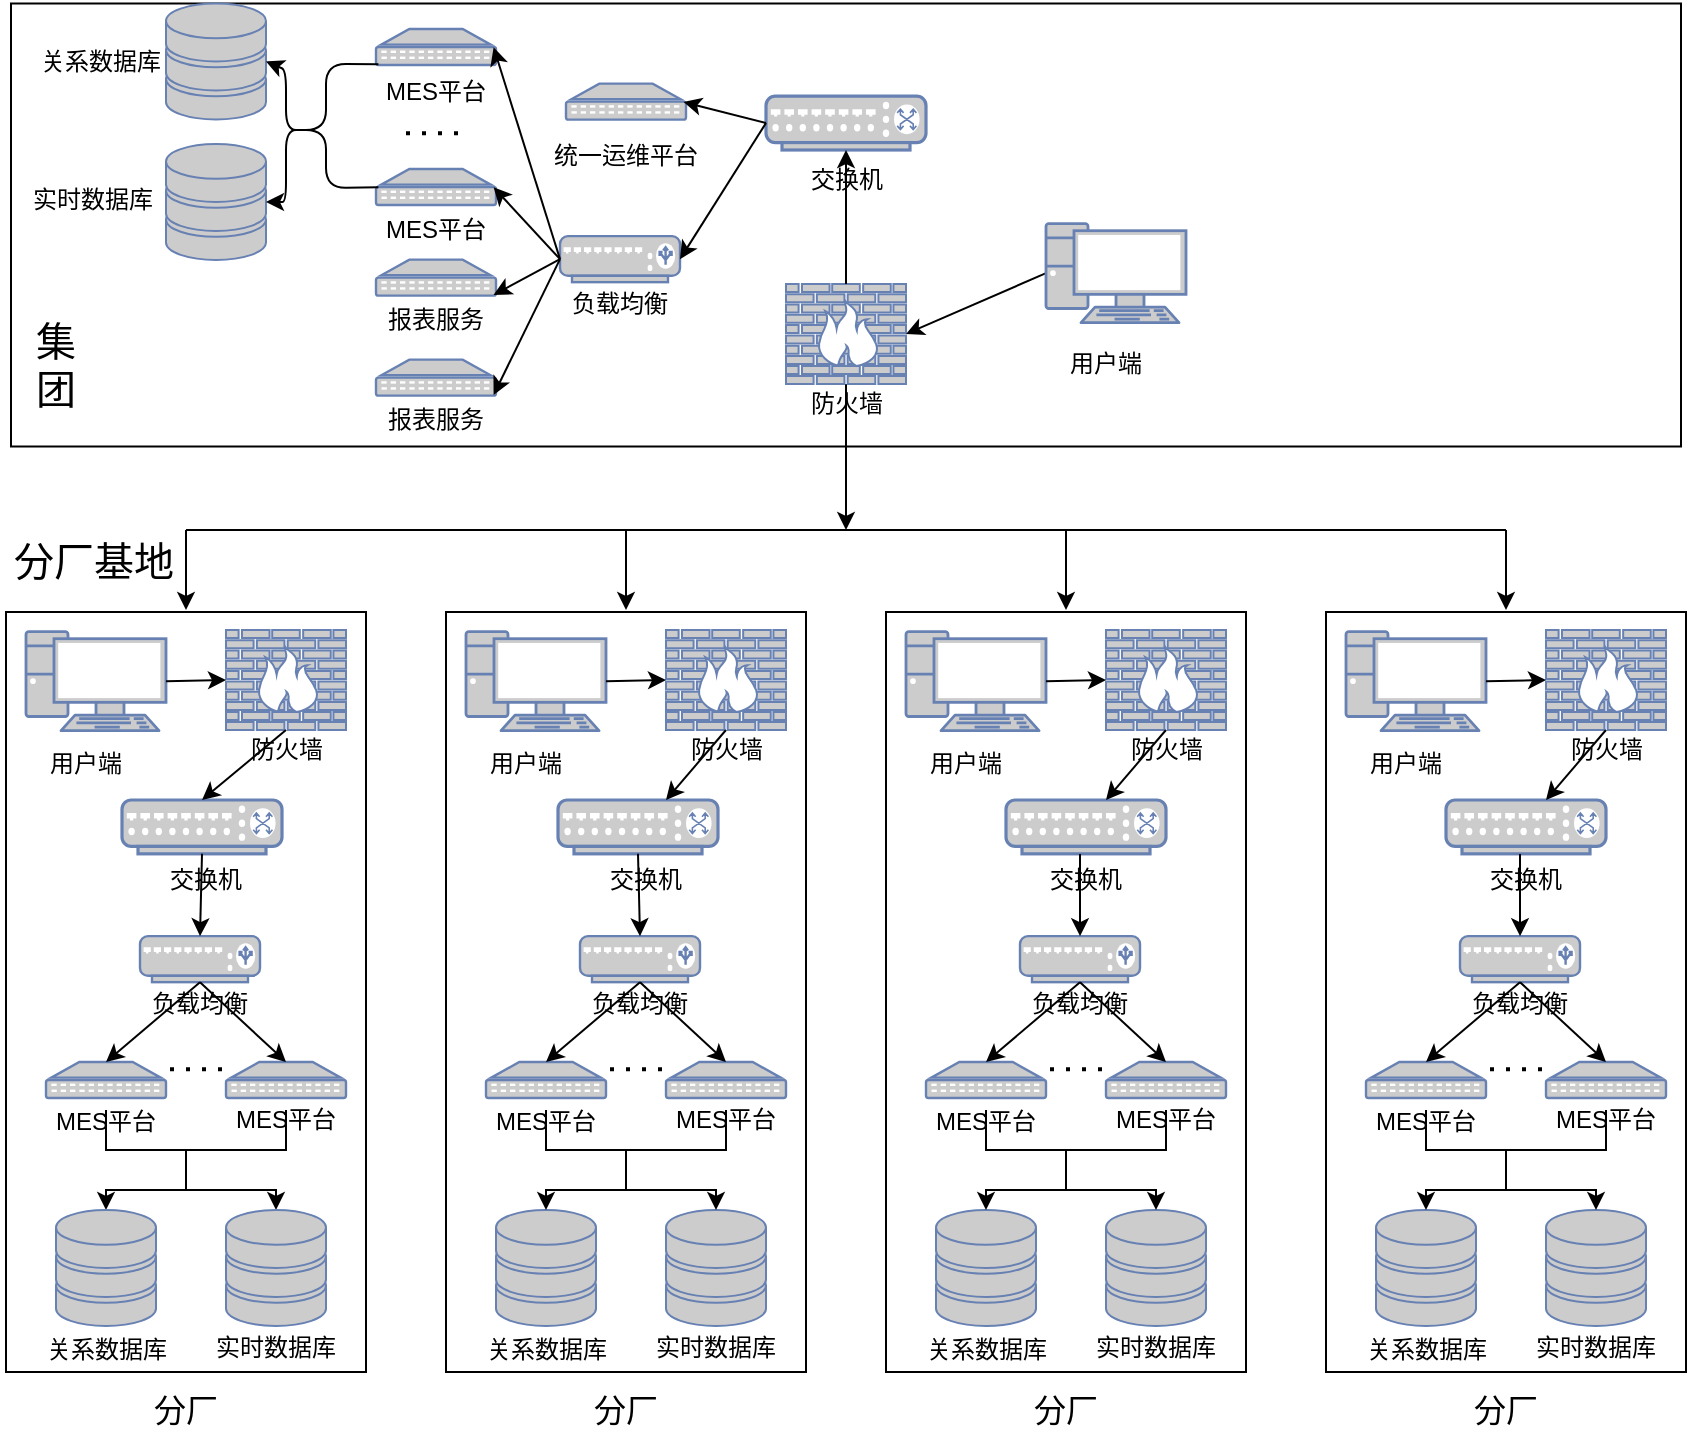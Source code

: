 <mxfile version="14.6.13" type="device"><diagram name="Page-1" id="55a83fd1-7818-8e21-69c5-c3457e3827bb"><mxGraphModel dx="1024" dy="592" grid="1" gridSize="10" guides="1" tooltips="1" connect="1" arrows="1" fold="1" page="1" pageScale="1" pageWidth="1100" pageHeight="850" background="#ffffff" math="0" shadow="0"><root><mxCell id="0"/><mxCell id="1" parent="0"/><mxCell id="KtytPCYyoxN1OEj7rMOS-32" value="" style="rounded=0;whiteSpace=wrap;html=1;fillColor=none;" parent="1" vertex="1"><mxGeometry x="162.5" y="56.75" width="835" height="221.5" as="geometry"/></mxCell><mxCell id="KtytPCYyoxN1OEj7rMOS-44" value="" style="rounded=0;whiteSpace=wrap;html=1;fillColor=none;" parent="1" vertex="1"><mxGeometry x="160" y="361" width="180" height="380" as="geometry"/></mxCell><mxCell id="KtytPCYyoxN1OEj7rMOS-2" value="" style="fontColor=#0066CC;verticalAlign=top;verticalLabelPosition=bottom;labelPosition=center;align=center;html=1;outlineConnect=0;fillColor=#CCCCCC;strokeColor=#6881B3;gradientColor=none;gradientDirection=north;strokeWidth=2;shape=mxgraph.networks.switch;" parent="1" vertex="1"><mxGeometry x="540" y="103.08" width="80" height="26.92" as="geometry"/></mxCell><mxCell id="KtytPCYyoxN1OEj7rMOS-3" value="MES平台" style="text;html=1;strokeColor=none;fillColor=none;align=center;verticalAlign=middle;whiteSpace=wrap;rounded=0;" parent="1" vertex="1"><mxGeometry x="340" y="163.58" width="70" height="12" as="geometry"/></mxCell><mxCell id="KtytPCYyoxN1OEj7rMOS-31" style="edgeStyle=orthogonalEdgeStyle;rounded=0;orthogonalLoop=1;jettySize=auto;html=1;" parent="1" source="KtytPCYyoxN1OEj7rMOS-14" edge="1"><mxGeometry relative="1" as="geometry"><Array as="points"/><mxPoint x="580" y="320" as="targetPoint"/></mxGeometry></mxCell><mxCell id="KtytPCYyoxN1OEj7rMOS-14" value="" style="fontColor=#0066CC;verticalAlign=top;verticalLabelPosition=bottom;labelPosition=center;align=center;html=1;outlineConnect=0;fillColor=#CCCCCC;strokeColor=#6881B3;gradientColor=none;gradientDirection=north;strokeWidth=2;shape=mxgraph.networks.firewall;" parent="1" vertex="1"><mxGeometry x="550" y="197" width="60" height="50" as="geometry"/></mxCell><mxCell id="KtytPCYyoxN1OEj7rMOS-20" value="" style="fontColor=#0066CC;verticalAlign=top;verticalLabelPosition=bottom;labelPosition=center;align=center;html=1;outlineConnect=0;fillColor=#CCCCCC;strokeColor=#6881B3;gradientColor=none;gradientDirection=north;strokeWidth=2;shape=mxgraph.networks.firewall;" parent="1" vertex="1"><mxGeometry x="270" y="370" width="60" height="50" as="geometry"/></mxCell><mxCell id="KtytPCYyoxN1OEj7rMOS-24" value="交换机" style="text;html=1;align=center;verticalAlign=middle;resizable=0;points=[];autosize=1;strokeColor=none;" parent="1" vertex="1"><mxGeometry x="555" y="135" width="50" height="20" as="geometry"/></mxCell><mxCell id="KtytPCYyoxN1OEj7rMOS-27" value="防火墙" style="text;html=1;align=center;verticalAlign=middle;resizable=0;points=[];autosize=1;strokeColor=none;" parent="1" vertex="1"><mxGeometry x="555" y="247" width="50" height="20" as="geometry"/></mxCell><mxCell id="KtytPCYyoxN1OEj7rMOS-35" value="&lt;font style=&quot;font-size: 20px&quot;&gt;集团&lt;/font&gt;" style="text;html=1;strokeColor=none;fillColor=none;align=center;verticalAlign=middle;whiteSpace=wrap;rounded=0;" parent="1" vertex="1"><mxGeometry x="175" y="213.5" width="20" height="47" as="geometry"/></mxCell><mxCell id="KtytPCYyoxN1OEj7rMOS-36" value="&lt;font style=&quot;font-size: 16px&quot;&gt;分厂&lt;/font&gt;" style="text;html=1;strokeColor=none;fillColor=none;align=center;verticalAlign=middle;whiteSpace=wrap;rounded=0;" parent="1" vertex="1"><mxGeometry x="215" y="750" width="70" height="20" as="geometry"/></mxCell><mxCell id="KtytPCYyoxN1OEj7rMOS-37" value="防火墙" style="text;html=1;align=center;verticalAlign=middle;resizable=0;points=[];autosize=1;strokeColor=none;" parent="1" vertex="1"><mxGeometry x="275" y="420" width="50" height="20" as="geometry"/></mxCell><mxCell id="KtytPCYyoxN1OEj7rMOS-38" value="交换机" style="text;html=1;strokeColor=none;fillColor=none;align=center;verticalAlign=middle;whiteSpace=wrap;rounded=0;" parent="1" vertex="1"><mxGeometry x="240" y="485" width="40" height="20" as="geometry"/></mxCell><mxCell id="I2i--jIWhJRwKCfYq7-4-4" style="edgeStyle=orthogonalEdgeStyle;rounded=0;orthogonalLoop=1;jettySize=auto;html=1;entryX=0.5;entryY=0;entryDx=0;entryDy=0;entryPerimeter=0;exitX=0.5;exitY=0;exitDx=0;exitDy=0;" parent="1" source="KtytPCYyoxN1OEj7rMOS-41" target="KtytPCYyoxN1OEj7rMOS-94" edge="1"><mxGeometry relative="1" as="geometry"><Array as="points"><mxPoint x="300" y="630"/><mxPoint x="250" y="630"/><mxPoint x="250" y="650"/><mxPoint x="210" y="650"/></Array></mxGeometry></mxCell><mxCell id="KtytPCYyoxN1OEj7rMOS-41" value="MES平台" style="text;html=1;strokeColor=none;fillColor=none;align=center;verticalAlign=middle;whiteSpace=wrap;rounded=0;" parent="1" vertex="1"><mxGeometry x="265" y="610" width="70" height="10" as="geometry"/></mxCell><mxCell id="KtytPCYyoxN1OEj7rMOS-87" value="统一运维平台" style="text;html=1;strokeColor=none;fillColor=none;align=center;verticalAlign=middle;whiteSpace=wrap;rounded=0;" parent="1" vertex="1"><mxGeometry x="430" y="127" width="80" height="12" as="geometry"/></mxCell><mxCell id="KtytPCYyoxN1OEj7rMOS-89" value="" style="fontColor=#0066CC;verticalAlign=top;verticalLabelPosition=bottom;labelPosition=center;align=center;html=1;outlineConnect=0;fillColor=#CCCCCC;strokeColor=#6881B3;gradientColor=none;gradientDirection=north;strokeWidth=2;shape=mxgraph.networks.storage;" parent="1" vertex="1"><mxGeometry x="240" y="56.75" width="50" height="58" as="geometry"/></mxCell><mxCell id="KtytPCYyoxN1OEj7rMOS-90" value="关系数据库" style="text;html=1;strokeColor=none;fillColor=none;align=center;verticalAlign=middle;whiteSpace=wrap;rounded=0;" parent="1" vertex="1"><mxGeometry x="170" y="78.25" width="75" height="15" as="geometry"/></mxCell><mxCell id="KtytPCYyoxN1OEj7rMOS-94" value="" style="fontColor=#0066CC;verticalAlign=top;verticalLabelPosition=bottom;labelPosition=center;align=center;html=1;outlineConnect=0;fillColor=#CCCCCC;strokeColor=#6881B3;gradientColor=none;gradientDirection=north;strokeWidth=2;shape=mxgraph.networks.storage;" parent="1" vertex="1"><mxGeometry x="185" y="660" width="50" height="58" as="geometry"/></mxCell><mxCell id="KtytPCYyoxN1OEj7rMOS-95" value="关系数据库" style="text;html=1;strokeColor=none;fillColor=none;align=center;verticalAlign=middle;whiteSpace=wrap;rounded=0;" parent="1" vertex="1"><mxGeometry x="157.5" y="725" width="105" height="10" as="geometry"/></mxCell><mxCell id="ebWrJ60bN5ZfGEufOeX3-1" value="" style="fontColor=#0066CC;verticalAlign=top;verticalLabelPosition=bottom;labelPosition=center;align=center;html=1;outlineConnect=0;fillColor=#CCCCCC;strokeColor=#6881B3;gradientColor=none;gradientDirection=north;strokeWidth=2;shape=mxgraph.networks.load_balancer;" parent="1" vertex="1"><mxGeometry x="437" y="173.08" width="60" height="23" as="geometry"/></mxCell><mxCell id="ebWrJ60bN5ZfGEufOeX3-5" value="" style="fontColor=#0066CC;verticalAlign=top;verticalLabelPosition=bottom;labelPosition=center;align=center;html=1;outlineConnect=0;fillColor=#CCCCCC;strokeColor=#6881B3;gradientColor=none;gradientDirection=north;strokeWidth=2;shape=mxgraph.networks.patch_panel;" parent="1" vertex="1"><mxGeometry x="345" y="69.5" width="60" height="18" as="geometry"/></mxCell><mxCell id="ebWrJ60bN5ZfGEufOeX3-6" value="" style="fontColor=#0066CC;verticalAlign=top;verticalLabelPosition=bottom;labelPosition=center;align=center;html=1;outlineConnect=0;fillColor=#CCCCCC;strokeColor=#6881B3;gradientColor=none;gradientDirection=north;strokeWidth=2;shape=mxgraph.networks.patch_panel;" parent="1" vertex="1"><mxGeometry x="345" y="139.5" width="60" height="18" as="geometry"/></mxCell><mxCell id="ebWrJ60bN5ZfGEufOeX3-7" style="edgeStyle=orthogonalEdgeStyle;rounded=0;orthogonalLoop=1;jettySize=auto;html=1;exitX=0.5;exitY=1;exitDx=0;exitDy=0;exitPerimeter=0;" parent="1" source="ebWrJ60bN5ZfGEufOeX3-5" target="ebWrJ60bN5ZfGEufOeX3-5" edge="1"><mxGeometry relative="1" as="geometry"/></mxCell><mxCell id="ebWrJ60bN5ZfGEufOeX3-8" style="edgeStyle=orthogonalEdgeStyle;rounded=0;orthogonalLoop=1;jettySize=auto;html=1;exitX=0.5;exitY=1;exitDx=0;exitDy=0;exitPerimeter=0;" parent="1" source="ebWrJ60bN5ZfGEufOeX3-1" target="ebWrJ60bN5ZfGEufOeX3-1" edge="1"><mxGeometry relative="1" as="geometry"/></mxCell><mxCell id="ebWrJ60bN5ZfGEufOeX3-10" value="MES平台" style="text;html=1;strokeColor=none;fillColor=none;align=center;verticalAlign=middle;whiteSpace=wrap;rounded=0;" parent="1" vertex="1"><mxGeometry x="340" y="95" width="70" height="12" as="geometry"/></mxCell><mxCell id="ebWrJ60bN5ZfGEufOeX3-27" value="" style="endArrow=classic;html=1;entryX=0.98;entryY=0.51;entryDx=0;entryDy=0;entryPerimeter=0;exitX=0;exitY=0.5;exitDx=0;exitDy=0;exitPerimeter=0;" parent="1" source="ebWrJ60bN5ZfGEufOeX3-1" target="ebWrJ60bN5ZfGEufOeX3-5" edge="1"><mxGeometry width="50" height="50" relative="1" as="geometry"><mxPoint x="100" y="210" as="sourcePoint"/><mxPoint x="150" y="160" as="targetPoint"/></mxGeometry></mxCell><mxCell id="ebWrJ60bN5ZfGEufOeX3-28" value="" style="endArrow=classic;html=1;entryX=0.98;entryY=0.51;entryDx=0;entryDy=0;entryPerimeter=0;exitX=0;exitY=0.5;exitDx=0;exitDy=0;exitPerimeter=0;" parent="1" source="ebWrJ60bN5ZfGEufOeX3-1" target="ebWrJ60bN5ZfGEufOeX3-6" edge="1"><mxGeometry width="50" height="50" relative="1" as="geometry"><mxPoint x="40" y="250" as="sourcePoint"/><mxPoint x="90" y="200" as="targetPoint"/></mxGeometry></mxCell><mxCell id="ebWrJ60bN5ZfGEufOeX3-31" value="负载均衡" style="text;html=1;strokeColor=none;fillColor=none;align=center;verticalAlign=middle;whiteSpace=wrap;rounded=0;" parent="1" vertex="1"><mxGeometry x="438" y="197" width="58" height="20" as="geometry"/></mxCell><mxCell id="ebWrJ60bN5ZfGEufOeX3-32" value="" style="fontColor=#0066CC;verticalAlign=top;verticalLabelPosition=bottom;labelPosition=center;align=center;html=1;outlineConnect=0;fillColor=#CCCCCC;strokeColor=#6881B3;gradientColor=none;gradientDirection=north;strokeWidth=2;shape=mxgraph.networks.patch_panel;" parent="1" vertex="1"><mxGeometry x="440" y="96.82" width="60" height="18" as="geometry"/></mxCell><mxCell id="ebWrJ60bN5ZfGEufOeX3-34" value="" style="endArrow=classic;html=1;entryX=1;entryY=0.5;entryDx=0;entryDy=0;entryPerimeter=0;exitX=0;exitY=0.5;exitDx=0;exitDy=0;exitPerimeter=0;" parent="1" source="KtytPCYyoxN1OEj7rMOS-2" target="ebWrJ60bN5ZfGEufOeX3-1" edge="1"><mxGeometry width="50" height="50" relative="1" as="geometry"><mxPoint x="300" y="240" as="sourcePoint"/><mxPoint x="350" y="190" as="targetPoint"/></mxGeometry></mxCell><mxCell id="ebWrJ60bN5ZfGEufOeX3-35" value="" style="endArrow=classic;html=1;entryX=0.98;entryY=0.51;entryDx=0;entryDy=0;entryPerimeter=0;exitX=0;exitY=0.5;exitDx=0;exitDy=0;exitPerimeter=0;" parent="1" source="KtytPCYyoxN1OEj7rMOS-2" target="ebWrJ60bN5ZfGEufOeX3-32" edge="1"><mxGeometry width="50" height="50" relative="1" as="geometry"><mxPoint x="370" y="260" as="sourcePoint"/><mxPoint x="420" y="210" as="targetPoint"/></mxGeometry></mxCell><mxCell id="ebWrJ60bN5ZfGEufOeX3-39" value="" style="endArrow=classic;html=1;entryX=0.5;entryY=1;entryDx=0;entryDy=0;entryPerimeter=0;exitX=0.5;exitY=0;exitDx=0;exitDy=0;exitPerimeter=0;" parent="1" source="KtytPCYyoxN1OEj7rMOS-14" target="KtytPCYyoxN1OEj7rMOS-2" edge="1"><mxGeometry width="50" height="50" relative="1" as="geometry"><mxPoint x="550" y="190" as="sourcePoint"/><mxPoint x="600" y="140" as="targetPoint"/></mxGeometry></mxCell><mxCell id="ebWrJ60bN5ZfGEufOeX3-40" value="用户端" style="text;html=1;strokeColor=none;fillColor=none;align=center;verticalAlign=middle;whiteSpace=wrap;rounded=0;" parent="1" vertex="1"><mxGeometry x="690" y="227" width="40" height="20" as="geometry"/></mxCell><mxCell id="ebWrJ60bN5ZfGEufOeX3-42" value="" style="endArrow=classic;html=1;exitX=0;exitY=0.5;exitDx=0;exitDy=0;entryX=1;entryY=0.5;entryDx=0;entryDy=0;entryPerimeter=0;exitPerimeter=0;" parent="1" source="ebWrJ60bN5ZfGEufOeX3-55" target="KtytPCYyoxN1OEj7rMOS-14" edge="1"><mxGeometry width="50" height="50" relative="1" as="geometry"><mxPoint x="675" y="172.5" as="sourcePoint"/><mxPoint x="660" y="190" as="targetPoint"/></mxGeometry></mxCell><mxCell id="ebWrJ60bN5ZfGEufOeX3-43" value="MES平台" style="text;html=1;strokeColor=none;fillColor=none;align=center;verticalAlign=middle;whiteSpace=wrap;rounded=0;" parent="1" vertex="1"><mxGeometry x="175" y="610.0" width="70" height="12" as="geometry"/></mxCell><mxCell id="I2i--jIWhJRwKCfYq7-4-5" style="edgeStyle=orthogonalEdgeStyle;rounded=0;orthogonalLoop=1;jettySize=auto;html=1;entryX=0.5;entryY=0;entryDx=0;entryDy=0;entryPerimeter=0;" parent="1" target="I2i--jIWhJRwKCfYq7-4-1" edge="1"><mxGeometry relative="1" as="geometry"><mxPoint x="210" y="610" as="sourcePoint"/><Array as="points"><mxPoint x="210" y="630"/><mxPoint x="250" y="630"/><mxPoint x="250" y="650"/><mxPoint x="295" y="650"/></Array></mxGeometry></mxCell><mxCell id="ebWrJ60bN5ZfGEufOeX3-44" value="" style="fontColor=#0066CC;verticalAlign=top;verticalLabelPosition=bottom;labelPosition=center;align=center;html=1;outlineConnect=0;fillColor=#CCCCCC;strokeColor=#6881B3;gradientColor=none;gradientDirection=north;strokeWidth=2;shape=mxgraph.networks.patch_panel;" parent="1" vertex="1"><mxGeometry x="180" y="586" width="60" height="18" as="geometry"/></mxCell><mxCell id="ebWrJ60bN5ZfGEufOeX3-45" value="" style="fontColor=#0066CC;verticalAlign=top;verticalLabelPosition=bottom;labelPosition=center;align=center;html=1;outlineConnect=0;fillColor=#CCCCCC;strokeColor=#6881B3;gradientColor=none;gradientDirection=north;strokeWidth=2;shape=mxgraph.networks.patch_panel;" parent="1" vertex="1"><mxGeometry x="270" y="586" width="60" height="18" as="geometry"/></mxCell><mxCell id="ebWrJ60bN5ZfGEufOeX3-47" value="" style="endArrow=none;dashed=1;html=1;dashPattern=1 3;strokeWidth=2;" parent="1" edge="1"><mxGeometry width="50" height="50" relative="1" as="geometry"><mxPoint x="360" y="121.58" as="sourcePoint"/><mxPoint x="390" y="121.58" as="targetPoint"/></mxGeometry></mxCell><mxCell id="ebWrJ60bN5ZfGEufOeX3-50" value="" style="endArrow=none;dashed=1;html=1;dashPattern=1 3;strokeWidth=2;" parent="1" edge="1"><mxGeometry width="50" height="50" relative="1" as="geometry"><mxPoint x="242" y="589.66" as="sourcePoint"/><mxPoint x="272" y="589.66" as="targetPoint"/></mxGeometry></mxCell><mxCell id="ebWrJ60bN5ZfGEufOeX3-55" value="" style="fontColor=#0066CC;verticalAlign=top;verticalLabelPosition=bottom;labelPosition=center;align=center;html=1;outlineConnect=0;fillColor=#CCCCCC;strokeColor=#6881B3;gradientColor=none;gradientDirection=north;strokeWidth=2;shape=mxgraph.networks.pc;" parent="1" vertex="1"><mxGeometry x="680" y="166.82" width="70" height="49.5" as="geometry"/></mxCell><mxCell id="ebWrJ60bN5ZfGEufOeX3-57" value="" style="fontColor=#0066CC;verticalAlign=top;verticalLabelPosition=bottom;labelPosition=center;align=center;html=1;outlineConnect=0;fillColor=#CCCCCC;strokeColor=#6881B3;gradientColor=none;gradientDirection=north;strokeWidth=2;shape=mxgraph.networks.load_balancer;" parent="1" vertex="1"><mxGeometry x="227" y="523.08" width="60" height="23" as="geometry"/></mxCell><mxCell id="ebWrJ60bN5ZfGEufOeX3-58" value="负载均衡" style="text;html=1;strokeColor=none;fillColor=none;align=center;verticalAlign=middle;whiteSpace=wrap;rounded=0;" parent="1" vertex="1"><mxGeometry x="228" y="547" width="58" height="20" as="geometry"/></mxCell><mxCell id="ebWrJ60bN5ZfGEufOeX3-61" value="" style="fontColor=#0066CC;verticalAlign=top;verticalLabelPosition=bottom;labelPosition=center;align=center;html=1;outlineConnect=0;fillColor=#CCCCCC;strokeColor=#6881B3;gradientColor=none;gradientDirection=north;strokeWidth=2;shape=mxgraph.networks.switch;" parent="1" vertex="1"><mxGeometry x="218" y="455" width="80" height="26.92" as="geometry"/></mxCell><mxCell id="ebWrJ60bN5ZfGEufOeX3-62" value="" style="endArrow=classic;html=1;strokeColor=#000000;entryX=0.5;entryY=0;entryDx=0;entryDy=0;entryPerimeter=0;exitX=0.5;exitY=1;exitDx=0;exitDy=0;exitPerimeter=0;" parent="1" source="ebWrJ60bN5ZfGEufOeX3-57" target="ebWrJ60bN5ZfGEufOeX3-44" edge="1"><mxGeometry width="50" height="50" relative="1" as="geometry"><mxPoint x="120" y="510" as="sourcePoint"/><mxPoint x="170" y="460" as="targetPoint"/></mxGeometry></mxCell><mxCell id="ebWrJ60bN5ZfGEufOeX3-64" value="" style="endArrow=classic;html=1;strokeColor=#000000;entryX=0.5;entryY=0;entryDx=0;entryDy=0;entryPerimeter=0;exitX=0.5;exitY=1;exitDx=0;exitDy=0;exitPerimeter=0;" parent="1" source="ebWrJ60bN5ZfGEufOeX3-57" target="ebWrJ60bN5ZfGEufOeX3-45" edge="1"><mxGeometry width="50" height="50" relative="1" as="geometry"><mxPoint x="140" y="490" as="sourcePoint"/><mxPoint x="190" y="440" as="targetPoint"/></mxGeometry></mxCell><mxCell id="ebWrJ60bN5ZfGEufOeX3-65" value="" style="endArrow=classic;html=1;strokeColor=#000000;entryX=0.5;entryY=0;entryDx=0;entryDy=0;entryPerimeter=0;exitX=0.5;exitY=1;exitDx=0;exitDy=0;exitPerimeter=0;" parent="1" source="ebWrJ60bN5ZfGEufOeX3-61" target="ebWrJ60bN5ZfGEufOeX3-57" edge="1"><mxGeometry width="50" height="50" relative="1" as="geometry"><mxPoint x="140" y="510" as="sourcePoint"/><mxPoint x="190" y="460" as="targetPoint"/></mxGeometry></mxCell><mxCell id="ebWrJ60bN5ZfGEufOeX3-66" value="用户端" style="text;html=1;strokeColor=none;fillColor=none;align=center;verticalAlign=middle;whiteSpace=wrap;rounded=0;" parent="1" vertex="1"><mxGeometry x="180" y="427" width="40" height="20" as="geometry"/></mxCell><mxCell id="ebWrJ60bN5ZfGEufOeX3-67" value="" style="fontColor=#0066CC;verticalAlign=top;verticalLabelPosition=bottom;labelPosition=center;align=center;html=1;outlineConnect=0;fillColor=#CCCCCC;strokeColor=#6881B3;gradientColor=none;gradientDirection=north;strokeWidth=2;shape=mxgraph.networks.pc;" parent="1" vertex="1"><mxGeometry x="170" y="370.82" width="70" height="49.5" as="geometry"/></mxCell><mxCell id="ebWrJ60bN5ZfGEufOeX3-69" value="" style="endArrow=classic;html=1;strokeColor=#000000;entryX=0;entryY=0.5;entryDx=0;entryDy=0;entryPerimeter=0;exitX=1;exitY=0.5;exitDx=0;exitDy=0;exitPerimeter=0;" parent="1" source="ebWrJ60bN5ZfGEufOeX3-67" target="KtytPCYyoxN1OEj7rMOS-20" edge="1"><mxGeometry width="50" height="50" relative="1" as="geometry"><mxPoint x="230" y="420" as="sourcePoint"/><mxPoint x="280" y="370" as="targetPoint"/></mxGeometry></mxCell><mxCell id="ebWrJ60bN5ZfGEufOeX3-70" value="" style="rounded=0;whiteSpace=wrap;html=1;fillColor=none;" parent="1" vertex="1"><mxGeometry x="380" y="361" width="180" height="380" as="geometry"/></mxCell><mxCell id="ebWrJ60bN5ZfGEufOeX3-71" value="" style="fontColor=#0066CC;verticalAlign=top;verticalLabelPosition=bottom;labelPosition=center;align=center;html=1;outlineConnect=0;fillColor=#CCCCCC;strokeColor=#6881B3;gradientColor=none;gradientDirection=north;strokeWidth=2;shape=mxgraph.networks.firewall;" parent="1" vertex="1"><mxGeometry x="490" y="370" width="60" height="50" as="geometry"/></mxCell><mxCell id="ebWrJ60bN5ZfGEufOeX3-72" value="&lt;font style=&quot;font-size: 16px&quot;&gt;分厂&lt;/font&gt;" style="text;html=1;strokeColor=none;fillColor=none;align=center;verticalAlign=middle;whiteSpace=wrap;rounded=0;" parent="1" vertex="1"><mxGeometry x="435" y="750" width="70" height="20" as="geometry"/></mxCell><mxCell id="ebWrJ60bN5ZfGEufOeX3-73" value="防火墙" style="text;html=1;align=center;verticalAlign=middle;resizable=0;points=[];autosize=1;strokeColor=none;" parent="1" vertex="1"><mxGeometry x="495" y="420" width="50" height="20" as="geometry"/></mxCell><mxCell id="ebWrJ60bN5ZfGEufOeX3-74" value="交换机" style="text;html=1;strokeColor=none;fillColor=none;align=center;verticalAlign=middle;whiteSpace=wrap;rounded=0;" parent="1" vertex="1"><mxGeometry x="460" y="485" width="40" height="20" as="geometry"/></mxCell><mxCell id="ebWrJ60bN5ZfGEufOeX3-75" value="MES平台" style="text;html=1;strokeColor=none;fillColor=none;align=center;verticalAlign=middle;whiteSpace=wrap;rounded=0;" parent="1" vertex="1"><mxGeometry x="485" y="610" width="70" height="10" as="geometry"/></mxCell><mxCell id="ebWrJ60bN5ZfGEufOeX3-78" value="MES平台" style="text;html=1;strokeColor=none;fillColor=none;align=center;verticalAlign=middle;whiteSpace=wrap;rounded=0;" parent="1" vertex="1"><mxGeometry x="395" y="610.0" width="70" height="12" as="geometry"/></mxCell><mxCell id="ebWrJ60bN5ZfGEufOeX3-79" value="" style="fontColor=#0066CC;verticalAlign=top;verticalLabelPosition=bottom;labelPosition=center;align=center;html=1;outlineConnect=0;fillColor=#CCCCCC;strokeColor=#6881B3;gradientColor=none;gradientDirection=north;strokeWidth=2;shape=mxgraph.networks.patch_panel;" parent="1" vertex="1"><mxGeometry x="400" y="586" width="60" height="18" as="geometry"/></mxCell><mxCell id="ebWrJ60bN5ZfGEufOeX3-80" value="" style="fontColor=#0066CC;verticalAlign=top;verticalLabelPosition=bottom;labelPosition=center;align=center;html=1;outlineConnect=0;fillColor=#CCCCCC;strokeColor=#6881B3;gradientColor=none;gradientDirection=north;strokeWidth=2;shape=mxgraph.networks.patch_panel;" parent="1" vertex="1"><mxGeometry x="490" y="586" width="60" height="18" as="geometry"/></mxCell><mxCell id="ebWrJ60bN5ZfGEufOeX3-81" value="" style="endArrow=none;dashed=1;html=1;dashPattern=1 3;strokeWidth=2;" parent="1" edge="1"><mxGeometry width="50" height="50" relative="1" as="geometry"><mxPoint x="462" y="589.66" as="sourcePoint"/><mxPoint x="492" y="589.66" as="targetPoint"/></mxGeometry></mxCell><mxCell id="ebWrJ60bN5ZfGEufOeX3-84" value="" style="fontColor=#0066CC;verticalAlign=top;verticalLabelPosition=bottom;labelPosition=center;align=center;html=1;outlineConnect=0;fillColor=#CCCCCC;strokeColor=#6881B3;gradientColor=none;gradientDirection=north;strokeWidth=2;shape=mxgraph.networks.load_balancer;" parent="1" vertex="1"><mxGeometry x="447" y="523.08" width="60" height="23" as="geometry"/></mxCell><mxCell id="ebWrJ60bN5ZfGEufOeX3-85" value="负载均衡" style="text;html=1;strokeColor=none;fillColor=none;align=center;verticalAlign=middle;whiteSpace=wrap;rounded=0;" parent="1" vertex="1"><mxGeometry x="448" y="547" width="58" height="20" as="geometry"/></mxCell><mxCell id="ebWrJ60bN5ZfGEufOeX3-86" value="" style="fontColor=#0066CC;verticalAlign=top;verticalLabelPosition=bottom;labelPosition=center;align=center;html=1;outlineConnect=0;fillColor=#CCCCCC;strokeColor=#6881B3;gradientColor=none;gradientDirection=north;strokeWidth=2;shape=mxgraph.networks.switch;" parent="1" vertex="1"><mxGeometry x="436" y="455" width="80" height="26.92" as="geometry"/></mxCell><mxCell id="ebWrJ60bN5ZfGEufOeX3-87" value="" style="endArrow=classic;html=1;strokeColor=#000000;entryX=0.5;entryY=0;entryDx=0;entryDy=0;entryPerimeter=0;exitX=0.5;exitY=1;exitDx=0;exitDy=0;exitPerimeter=0;" parent="1" source="ebWrJ60bN5ZfGEufOeX3-84" target="ebWrJ60bN5ZfGEufOeX3-79" edge="1"><mxGeometry width="50" height="50" relative="1" as="geometry"><mxPoint x="340" y="510" as="sourcePoint"/><mxPoint x="390" y="460" as="targetPoint"/></mxGeometry></mxCell><mxCell id="ebWrJ60bN5ZfGEufOeX3-88" value="" style="endArrow=classic;html=1;strokeColor=#000000;entryX=0.5;entryY=0;entryDx=0;entryDy=0;entryPerimeter=0;exitX=0.5;exitY=1;exitDx=0;exitDy=0;exitPerimeter=0;" parent="1" source="ebWrJ60bN5ZfGEufOeX3-84" target="ebWrJ60bN5ZfGEufOeX3-80" edge="1"><mxGeometry width="50" height="50" relative="1" as="geometry"><mxPoint x="360" y="490" as="sourcePoint"/><mxPoint x="410" y="440" as="targetPoint"/></mxGeometry></mxCell><mxCell id="ebWrJ60bN5ZfGEufOeX3-89" value="" style="endArrow=classic;html=1;strokeColor=#000000;entryX=0.5;entryY=0;entryDx=0;entryDy=0;entryPerimeter=0;exitX=0.5;exitY=1;exitDx=0;exitDy=0;exitPerimeter=0;" parent="1" source="ebWrJ60bN5ZfGEufOeX3-86" target="ebWrJ60bN5ZfGEufOeX3-84" edge="1"><mxGeometry width="50" height="50" relative="1" as="geometry"><mxPoint x="360" y="510" as="sourcePoint"/><mxPoint x="410" y="460" as="targetPoint"/></mxGeometry></mxCell><mxCell id="ebWrJ60bN5ZfGEufOeX3-90" value="用户端" style="text;html=1;strokeColor=none;fillColor=none;align=center;verticalAlign=middle;whiteSpace=wrap;rounded=0;" parent="1" vertex="1"><mxGeometry x="400" y="427" width="40" height="20" as="geometry"/></mxCell><mxCell id="ebWrJ60bN5ZfGEufOeX3-91" value="" style="fontColor=#0066CC;verticalAlign=top;verticalLabelPosition=bottom;labelPosition=center;align=center;html=1;outlineConnect=0;fillColor=#CCCCCC;strokeColor=#6881B3;gradientColor=none;gradientDirection=north;strokeWidth=2;shape=mxgraph.networks.pc;" parent="1" vertex="1"><mxGeometry x="390" y="370.82" width="70" height="49.5" as="geometry"/></mxCell><mxCell id="ebWrJ60bN5ZfGEufOeX3-92" value="" style="endArrow=classic;html=1;strokeColor=#000000;entryX=0;entryY=0.5;entryDx=0;entryDy=0;entryPerimeter=0;exitX=1;exitY=0.5;exitDx=0;exitDy=0;exitPerimeter=0;" parent="1" source="ebWrJ60bN5ZfGEufOeX3-91" target="ebWrJ60bN5ZfGEufOeX3-71" edge="1"><mxGeometry width="50" height="50" relative="1" as="geometry"><mxPoint x="450" y="420" as="sourcePoint"/><mxPoint x="500" y="370" as="targetPoint"/></mxGeometry></mxCell><mxCell id="ebWrJ60bN5ZfGEufOeX3-93" value="" style="rounded=0;whiteSpace=wrap;html=1;fillColor=none;" parent="1" vertex="1"><mxGeometry x="600" y="361" width="180" height="380" as="geometry"/></mxCell><mxCell id="ebWrJ60bN5ZfGEufOeX3-94" value="" style="fontColor=#0066CC;verticalAlign=top;verticalLabelPosition=bottom;labelPosition=center;align=center;html=1;outlineConnect=0;fillColor=#CCCCCC;strokeColor=#6881B3;gradientColor=none;gradientDirection=north;strokeWidth=2;shape=mxgraph.networks.firewall;" parent="1" vertex="1"><mxGeometry x="710" y="370" width="60" height="50" as="geometry"/></mxCell><mxCell id="ebWrJ60bN5ZfGEufOeX3-95" value="&lt;font style=&quot;font-size: 16px&quot;&gt;分厂&lt;/font&gt;" style="text;html=1;strokeColor=none;fillColor=none;align=center;verticalAlign=middle;whiteSpace=wrap;rounded=0;" parent="1" vertex="1"><mxGeometry x="655" y="750" width="70" height="20" as="geometry"/></mxCell><mxCell id="ebWrJ60bN5ZfGEufOeX3-96" value="防火墙" style="text;html=1;align=center;verticalAlign=middle;resizable=0;points=[];autosize=1;strokeColor=none;" parent="1" vertex="1"><mxGeometry x="715" y="420" width="50" height="20" as="geometry"/></mxCell><mxCell id="ebWrJ60bN5ZfGEufOeX3-97" value="交换机" style="text;html=1;strokeColor=none;fillColor=none;align=center;verticalAlign=middle;whiteSpace=wrap;rounded=0;" parent="1" vertex="1"><mxGeometry x="680" y="485" width="40" height="20" as="geometry"/></mxCell><mxCell id="ebWrJ60bN5ZfGEufOeX3-98" value="MES平台" style="text;html=1;strokeColor=none;fillColor=none;align=center;verticalAlign=middle;whiteSpace=wrap;rounded=0;" parent="1" vertex="1"><mxGeometry x="705" y="610" width="70" height="10" as="geometry"/></mxCell><mxCell id="ebWrJ60bN5ZfGEufOeX3-101" value="MES平台" style="text;html=1;strokeColor=none;fillColor=none;align=center;verticalAlign=middle;whiteSpace=wrap;rounded=0;" parent="1" vertex="1"><mxGeometry x="615" y="610.0" width="70" height="12" as="geometry"/></mxCell><mxCell id="ebWrJ60bN5ZfGEufOeX3-102" value="" style="fontColor=#0066CC;verticalAlign=top;verticalLabelPosition=bottom;labelPosition=center;align=center;html=1;outlineConnect=0;fillColor=#CCCCCC;strokeColor=#6881B3;gradientColor=none;gradientDirection=north;strokeWidth=2;shape=mxgraph.networks.patch_panel;" parent="1" vertex="1"><mxGeometry x="620" y="586" width="60" height="18" as="geometry"/></mxCell><mxCell id="ebWrJ60bN5ZfGEufOeX3-103" value="" style="fontColor=#0066CC;verticalAlign=top;verticalLabelPosition=bottom;labelPosition=center;align=center;html=1;outlineConnect=0;fillColor=#CCCCCC;strokeColor=#6881B3;gradientColor=none;gradientDirection=north;strokeWidth=2;shape=mxgraph.networks.patch_panel;" parent="1" vertex="1"><mxGeometry x="710" y="586" width="60" height="18" as="geometry"/></mxCell><mxCell id="ebWrJ60bN5ZfGEufOeX3-104" value="" style="endArrow=none;dashed=1;html=1;dashPattern=1 3;strokeWidth=2;" parent="1" edge="1"><mxGeometry width="50" height="50" relative="1" as="geometry"><mxPoint x="682" y="589.66" as="sourcePoint"/><mxPoint x="712" y="589.66" as="targetPoint"/></mxGeometry></mxCell><mxCell id="ebWrJ60bN5ZfGEufOeX3-107" value="" style="fontColor=#0066CC;verticalAlign=top;verticalLabelPosition=bottom;labelPosition=center;align=center;html=1;outlineConnect=0;fillColor=#CCCCCC;strokeColor=#6881B3;gradientColor=none;gradientDirection=north;strokeWidth=2;shape=mxgraph.networks.load_balancer;" parent="1" vertex="1"><mxGeometry x="667" y="523.08" width="60" height="23" as="geometry"/></mxCell><mxCell id="ebWrJ60bN5ZfGEufOeX3-108" value="负载均衡" style="text;html=1;strokeColor=none;fillColor=none;align=center;verticalAlign=middle;whiteSpace=wrap;rounded=0;" parent="1" vertex="1"><mxGeometry x="668" y="547" width="58" height="20" as="geometry"/></mxCell><mxCell id="ebWrJ60bN5ZfGEufOeX3-109" value="" style="fontColor=#0066CC;verticalAlign=top;verticalLabelPosition=bottom;labelPosition=center;align=center;html=1;outlineConnect=0;fillColor=#CCCCCC;strokeColor=#6881B3;gradientColor=none;gradientDirection=north;strokeWidth=2;shape=mxgraph.networks.switch;" parent="1" vertex="1"><mxGeometry x="660" y="455" width="80" height="26.92" as="geometry"/></mxCell><mxCell id="ebWrJ60bN5ZfGEufOeX3-110" value="" style="endArrow=classic;html=1;strokeColor=#000000;entryX=0.5;entryY=0;entryDx=0;entryDy=0;entryPerimeter=0;exitX=0.5;exitY=1;exitDx=0;exitDy=0;exitPerimeter=0;" parent="1" source="ebWrJ60bN5ZfGEufOeX3-107" target="ebWrJ60bN5ZfGEufOeX3-102" edge="1"><mxGeometry width="50" height="50" relative="1" as="geometry"><mxPoint x="560" y="510" as="sourcePoint"/><mxPoint x="610" y="460" as="targetPoint"/></mxGeometry></mxCell><mxCell id="ebWrJ60bN5ZfGEufOeX3-111" value="" style="endArrow=classic;html=1;strokeColor=#000000;entryX=0.5;entryY=0;entryDx=0;entryDy=0;entryPerimeter=0;exitX=0.5;exitY=1;exitDx=0;exitDy=0;exitPerimeter=0;" parent="1" source="ebWrJ60bN5ZfGEufOeX3-107" target="ebWrJ60bN5ZfGEufOeX3-103" edge="1"><mxGeometry width="50" height="50" relative="1" as="geometry"><mxPoint x="580" y="490" as="sourcePoint"/><mxPoint x="630" y="440" as="targetPoint"/></mxGeometry></mxCell><mxCell id="ebWrJ60bN5ZfGEufOeX3-112" value="" style="endArrow=classic;html=1;strokeColor=#000000;entryX=0.5;entryY=0;entryDx=0;entryDy=0;entryPerimeter=0;" parent="1" target="ebWrJ60bN5ZfGEufOeX3-107" edge="1"><mxGeometry width="50" height="50" relative="1" as="geometry"><mxPoint x="697" y="482" as="sourcePoint"/><mxPoint x="630" y="460" as="targetPoint"/></mxGeometry></mxCell><mxCell id="ebWrJ60bN5ZfGEufOeX3-113" value="用户端" style="text;html=1;strokeColor=none;fillColor=none;align=center;verticalAlign=middle;whiteSpace=wrap;rounded=0;" parent="1" vertex="1"><mxGeometry x="620" y="427" width="40" height="20" as="geometry"/></mxCell><mxCell id="ebWrJ60bN5ZfGEufOeX3-114" value="" style="fontColor=#0066CC;verticalAlign=top;verticalLabelPosition=bottom;labelPosition=center;align=center;html=1;outlineConnect=0;fillColor=#CCCCCC;strokeColor=#6881B3;gradientColor=none;gradientDirection=north;strokeWidth=2;shape=mxgraph.networks.pc;" parent="1" vertex="1"><mxGeometry x="610" y="370.82" width="70" height="49.5" as="geometry"/></mxCell><mxCell id="ebWrJ60bN5ZfGEufOeX3-115" value="" style="endArrow=classic;html=1;strokeColor=#000000;entryX=0;entryY=0.5;entryDx=0;entryDy=0;entryPerimeter=0;exitX=1;exitY=0.5;exitDx=0;exitDy=0;exitPerimeter=0;" parent="1" source="ebWrJ60bN5ZfGEufOeX3-114" target="ebWrJ60bN5ZfGEufOeX3-94" edge="1"><mxGeometry width="50" height="50" relative="1" as="geometry"><mxPoint x="670" y="420" as="sourcePoint"/><mxPoint x="720" y="370" as="targetPoint"/></mxGeometry></mxCell><mxCell id="ebWrJ60bN5ZfGEufOeX3-116" value="" style="rounded=0;whiteSpace=wrap;html=1;fillColor=none;" parent="1" vertex="1"><mxGeometry x="820" y="361" width="180" height="380" as="geometry"/></mxCell><mxCell id="ebWrJ60bN5ZfGEufOeX3-117" value="" style="fontColor=#0066CC;verticalAlign=top;verticalLabelPosition=bottom;labelPosition=center;align=center;html=1;outlineConnect=0;fillColor=#CCCCCC;strokeColor=#6881B3;gradientColor=none;gradientDirection=north;strokeWidth=2;shape=mxgraph.networks.firewall;" parent="1" vertex="1"><mxGeometry x="930" y="370" width="60" height="50" as="geometry"/></mxCell><mxCell id="ebWrJ60bN5ZfGEufOeX3-118" value="&lt;font style=&quot;font-size: 16px&quot;&gt;分厂&lt;/font&gt;" style="text;html=1;strokeColor=none;fillColor=none;align=center;verticalAlign=middle;whiteSpace=wrap;rounded=0;" parent="1" vertex="1"><mxGeometry x="875" y="750" width="70" height="20" as="geometry"/></mxCell><mxCell id="ebWrJ60bN5ZfGEufOeX3-119" value="防火墙" style="text;html=1;align=center;verticalAlign=middle;resizable=0;points=[];autosize=1;strokeColor=none;" parent="1" vertex="1"><mxGeometry x="935" y="420" width="50" height="20" as="geometry"/></mxCell><mxCell id="ebWrJ60bN5ZfGEufOeX3-120" value="交换机" style="text;html=1;strokeColor=none;fillColor=none;align=center;verticalAlign=middle;whiteSpace=wrap;rounded=0;" parent="1" vertex="1"><mxGeometry x="900" y="485" width="40" height="20" as="geometry"/></mxCell><mxCell id="ebWrJ60bN5ZfGEufOeX3-121" value="MES平台" style="text;html=1;strokeColor=none;fillColor=none;align=center;verticalAlign=middle;whiteSpace=wrap;rounded=0;" parent="1" vertex="1"><mxGeometry x="925" y="610" width="70" height="10" as="geometry"/></mxCell><mxCell id="ebWrJ60bN5ZfGEufOeX3-124" value="MES平台" style="text;html=1;strokeColor=none;fillColor=none;align=center;verticalAlign=middle;whiteSpace=wrap;rounded=0;" parent="1" vertex="1"><mxGeometry x="835" y="610.0" width="70" height="12" as="geometry"/></mxCell><mxCell id="ebWrJ60bN5ZfGEufOeX3-125" value="" style="fontColor=#0066CC;verticalAlign=top;verticalLabelPosition=bottom;labelPosition=center;align=center;html=1;outlineConnect=0;fillColor=#CCCCCC;strokeColor=#6881B3;gradientColor=none;gradientDirection=north;strokeWidth=2;shape=mxgraph.networks.patch_panel;" parent="1" vertex="1"><mxGeometry x="840" y="586" width="60" height="18" as="geometry"/></mxCell><mxCell id="ebWrJ60bN5ZfGEufOeX3-126" value="" style="fontColor=#0066CC;verticalAlign=top;verticalLabelPosition=bottom;labelPosition=center;align=center;html=1;outlineConnect=0;fillColor=#CCCCCC;strokeColor=#6881B3;gradientColor=none;gradientDirection=north;strokeWidth=2;shape=mxgraph.networks.patch_panel;" parent="1" vertex="1"><mxGeometry x="930" y="586" width="60" height="18" as="geometry"/></mxCell><mxCell id="ebWrJ60bN5ZfGEufOeX3-127" value="" style="endArrow=none;dashed=1;html=1;dashPattern=1 3;strokeWidth=2;" parent="1" edge="1"><mxGeometry width="50" height="50" relative="1" as="geometry"><mxPoint x="902" y="589.66" as="sourcePoint"/><mxPoint x="932" y="589.66" as="targetPoint"/></mxGeometry></mxCell><mxCell id="ebWrJ60bN5ZfGEufOeX3-130" value="" style="fontColor=#0066CC;verticalAlign=top;verticalLabelPosition=bottom;labelPosition=center;align=center;html=1;outlineConnect=0;fillColor=#CCCCCC;strokeColor=#6881B3;gradientColor=none;gradientDirection=north;strokeWidth=2;shape=mxgraph.networks.load_balancer;" parent="1" vertex="1"><mxGeometry x="887" y="523.08" width="60" height="23" as="geometry"/></mxCell><mxCell id="ebWrJ60bN5ZfGEufOeX3-131" value="负载均衡" style="text;html=1;strokeColor=none;fillColor=none;align=center;verticalAlign=middle;whiteSpace=wrap;rounded=0;" parent="1" vertex="1"><mxGeometry x="888" y="547" width="58" height="20" as="geometry"/></mxCell><mxCell id="ebWrJ60bN5ZfGEufOeX3-132" value="" style="fontColor=#0066CC;verticalAlign=top;verticalLabelPosition=bottom;labelPosition=center;align=center;html=1;outlineConnect=0;fillColor=#CCCCCC;strokeColor=#6881B3;gradientColor=none;gradientDirection=north;strokeWidth=2;shape=mxgraph.networks.switch;" parent="1" vertex="1"><mxGeometry x="880" y="455" width="80" height="26.92" as="geometry"/></mxCell><mxCell id="ebWrJ60bN5ZfGEufOeX3-133" value="" style="endArrow=classic;html=1;strokeColor=#000000;entryX=0.5;entryY=0;entryDx=0;entryDy=0;entryPerimeter=0;exitX=0.5;exitY=1;exitDx=0;exitDy=0;exitPerimeter=0;" parent="1" source="ebWrJ60bN5ZfGEufOeX3-130" target="ebWrJ60bN5ZfGEufOeX3-125" edge="1"><mxGeometry width="50" height="50" relative="1" as="geometry"><mxPoint x="780" y="510" as="sourcePoint"/><mxPoint x="830" y="460" as="targetPoint"/></mxGeometry></mxCell><mxCell id="ebWrJ60bN5ZfGEufOeX3-134" value="" style="endArrow=classic;html=1;strokeColor=#000000;entryX=0.5;entryY=0;entryDx=0;entryDy=0;entryPerimeter=0;exitX=0.5;exitY=1;exitDx=0;exitDy=0;exitPerimeter=0;" parent="1" source="ebWrJ60bN5ZfGEufOeX3-130" target="ebWrJ60bN5ZfGEufOeX3-126" edge="1"><mxGeometry width="50" height="50" relative="1" as="geometry"><mxPoint x="800" y="490" as="sourcePoint"/><mxPoint x="850" y="440" as="targetPoint"/></mxGeometry></mxCell><mxCell id="ebWrJ60bN5ZfGEufOeX3-135" value="" style="endArrow=classic;html=1;strokeColor=#000000;entryX=0.5;entryY=0;entryDx=0;entryDy=0;entryPerimeter=0;" parent="1" target="ebWrJ60bN5ZfGEufOeX3-130" edge="1"><mxGeometry width="50" height="50" relative="1" as="geometry"><mxPoint x="917" y="482" as="sourcePoint"/><mxPoint x="850" y="460" as="targetPoint"/></mxGeometry></mxCell><mxCell id="ebWrJ60bN5ZfGEufOeX3-136" value="用户端" style="text;html=1;strokeColor=none;fillColor=none;align=center;verticalAlign=middle;whiteSpace=wrap;rounded=0;" parent="1" vertex="1"><mxGeometry x="840" y="427" width="40" height="20" as="geometry"/></mxCell><mxCell id="ebWrJ60bN5ZfGEufOeX3-137" value="" style="fontColor=#0066CC;verticalAlign=top;verticalLabelPosition=bottom;labelPosition=center;align=center;html=1;outlineConnect=0;fillColor=#CCCCCC;strokeColor=#6881B3;gradientColor=none;gradientDirection=north;strokeWidth=2;shape=mxgraph.networks.pc;" parent="1" vertex="1"><mxGeometry x="830" y="370.82" width="70" height="49.5" as="geometry"/></mxCell><mxCell id="ebWrJ60bN5ZfGEufOeX3-138" value="" style="endArrow=classic;html=1;strokeColor=#000000;entryX=0;entryY=0.5;entryDx=0;entryDy=0;entryPerimeter=0;exitX=1;exitY=0.5;exitDx=0;exitDy=0;exitPerimeter=0;" parent="1" source="ebWrJ60bN5ZfGEufOeX3-137" target="ebWrJ60bN5ZfGEufOeX3-117" edge="1"><mxGeometry width="50" height="50" relative="1" as="geometry"><mxPoint x="890" y="420" as="sourcePoint"/><mxPoint x="940" y="370" as="targetPoint"/></mxGeometry></mxCell><mxCell id="ebWrJ60bN5ZfGEufOeX3-140" value="" style="endArrow=none;html=1;strokeColor=#000000;" parent="1" edge="1"><mxGeometry width="50" height="50" relative="1" as="geometry"><mxPoint x="250" y="320" as="sourcePoint"/><mxPoint x="910" y="320" as="targetPoint"/></mxGeometry></mxCell><mxCell id="ebWrJ60bN5ZfGEufOeX3-141" value="" style="endArrow=classic;html=1;strokeColor=#000000;" parent="1" edge="1"><mxGeometry width="50" height="50" relative="1" as="geometry"><mxPoint x="250" y="320" as="sourcePoint"/><mxPoint x="250" y="360" as="targetPoint"/></mxGeometry></mxCell><mxCell id="ebWrJ60bN5ZfGEufOeX3-143" value="" style="endArrow=classic;html=1;strokeColor=#000000;" parent="1" edge="1"><mxGeometry width="50" height="50" relative="1" as="geometry"><mxPoint x="470" y="320" as="sourcePoint"/><mxPoint x="470" y="360" as="targetPoint"/></mxGeometry></mxCell><mxCell id="ebWrJ60bN5ZfGEufOeX3-144" value="" style="endArrow=classic;html=1;strokeColor=#000000;" parent="1" edge="1"><mxGeometry width="50" height="50" relative="1" as="geometry"><mxPoint x="690" y="320" as="sourcePoint"/><mxPoint x="690" y="360" as="targetPoint"/></mxGeometry></mxCell><mxCell id="ebWrJ60bN5ZfGEufOeX3-145" value="" style="endArrow=classic;html=1;strokeColor=#000000;" parent="1" edge="1"><mxGeometry width="50" height="50" relative="1" as="geometry"><mxPoint x="910" y="320" as="sourcePoint"/><mxPoint x="910" y="360" as="targetPoint"/></mxGeometry></mxCell><mxCell id="ebWrJ60bN5ZfGEufOeX3-146" value="&lt;font style=&quot;font-size: 20px&quot;&gt;分厂基地&lt;/font&gt;" style="text;html=1;strokeColor=none;fillColor=none;align=center;verticalAlign=middle;whiteSpace=wrap;rounded=0;" parent="1" vertex="1"><mxGeometry x="160" y="320" width="87.5" height="30" as="geometry"/></mxCell><mxCell id="ebWrJ60bN5ZfGEufOeX3-149" value="" style="endArrow=classic;html=1;strokeColor=#000000;entryX=0.5;entryY=0;entryDx=0;entryDy=0;entryPerimeter=0;exitX=0.5;exitY=1;exitDx=0;exitDy=0;exitPerimeter=0;" parent="1" source="KtytPCYyoxN1OEj7rMOS-20" target="ebWrJ60bN5ZfGEufOeX3-61" edge="1"><mxGeometry width="50" height="50" relative="1" as="geometry"><mxPoint x="70" y="520" as="sourcePoint"/><mxPoint x="120" y="470" as="targetPoint"/></mxGeometry></mxCell><mxCell id="ebWrJ60bN5ZfGEufOeX3-150" value="" style="endArrow=classic;html=1;strokeColor=#000000;entryX=0.5;entryY=0;entryDx=0;entryDy=0;entryPerimeter=0;exitX=0.5;exitY=1;exitDx=0;exitDy=0;exitPerimeter=0;" parent="1" edge="1"><mxGeometry width="50" height="50" relative="1" as="geometry"><mxPoint x="520" y="420" as="sourcePoint"/><mxPoint x="490" y="455" as="targetPoint"/></mxGeometry></mxCell><mxCell id="ebWrJ60bN5ZfGEufOeX3-153" value="" style="endArrow=classic;html=1;strokeColor=#000000;entryX=0.5;entryY=0;entryDx=0;entryDy=0;entryPerimeter=0;exitX=0.5;exitY=1;exitDx=0;exitDy=0;exitPerimeter=0;" parent="1" edge="1"><mxGeometry width="50" height="50" relative="1" as="geometry"><mxPoint x="740" y="420" as="sourcePoint"/><mxPoint x="710" y="455" as="targetPoint"/></mxGeometry></mxCell><mxCell id="ebWrJ60bN5ZfGEufOeX3-154" value="" style="endArrow=classic;html=1;strokeColor=#000000;entryX=0.5;entryY=0;entryDx=0;entryDy=0;entryPerimeter=0;exitX=0.5;exitY=1;exitDx=0;exitDy=0;exitPerimeter=0;" parent="1" edge="1"><mxGeometry width="50" height="50" relative="1" as="geometry"><mxPoint x="960" y="420" as="sourcePoint"/><mxPoint x="930" y="455" as="targetPoint"/></mxGeometry></mxCell><mxCell id="I2i--jIWhJRwKCfYq7-4-1" value="" style="fontColor=#0066CC;verticalAlign=top;verticalLabelPosition=bottom;labelPosition=center;align=center;html=1;outlineConnect=0;fillColor=#CCCCCC;strokeColor=#6881B3;gradientColor=none;gradientDirection=north;strokeWidth=2;shape=mxgraph.networks.storage;" parent="1" vertex="1"><mxGeometry x="270" y="660" width="50" height="58" as="geometry"/></mxCell><mxCell id="I2i--jIWhJRwKCfYq7-4-2" value="实时数据库" style="text;html=1;strokeColor=none;fillColor=none;align=center;verticalAlign=middle;whiteSpace=wrap;rounded=0;" parent="1" vertex="1"><mxGeometry x="255" y="718" width="80" height="22" as="geometry"/></mxCell><mxCell id="I2i--jIWhJRwKCfYq7-4-8" value="" style="fontColor=#0066CC;verticalAlign=top;verticalLabelPosition=bottom;labelPosition=center;align=center;html=1;outlineConnect=0;fillColor=#CCCCCC;strokeColor=#6881B3;gradientColor=none;gradientDirection=north;strokeWidth=2;shape=mxgraph.networks.storage;" parent="1" vertex="1"><mxGeometry x="405" y="660" width="50" height="58" as="geometry"/></mxCell><mxCell id="I2i--jIWhJRwKCfYq7-4-9" value="" style="fontColor=#0066CC;verticalAlign=top;verticalLabelPosition=bottom;labelPosition=center;align=center;html=1;outlineConnect=0;fillColor=#CCCCCC;strokeColor=#6881B3;gradientColor=none;gradientDirection=north;strokeWidth=2;shape=mxgraph.networks.storage;" parent="1" vertex="1"><mxGeometry x="490" y="660" width="50" height="58" as="geometry"/></mxCell><mxCell id="I2i--jIWhJRwKCfYq7-4-10" value="关系数据库" style="text;html=1;strokeColor=none;fillColor=none;align=center;verticalAlign=middle;whiteSpace=wrap;rounded=0;" parent="1" vertex="1"><mxGeometry x="377.5" y="725" width="105" height="10" as="geometry"/></mxCell><mxCell id="I2i--jIWhJRwKCfYq7-4-11" value="实时数据库" style="text;html=1;strokeColor=none;fillColor=none;align=center;verticalAlign=middle;whiteSpace=wrap;rounded=0;" parent="1" vertex="1"><mxGeometry x="475" y="718" width="80" height="22" as="geometry"/></mxCell><mxCell id="I2i--jIWhJRwKCfYq7-4-12" style="edgeStyle=orthogonalEdgeStyle;rounded=0;orthogonalLoop=1;jettySize=auto;html=1;entryX=0.5;entryY=0;entryDx=0;entryDy=0;entryPerimeter=0;exitX=0.5;exitY=0;exitDx=0;exitDy=0;" parent="1" edge="1"><mxGeometry relative="1" as="geometry"><mxPoint x="520" y="610" as="sourcePoint"/><mxPoint x="430" y="660" as="targetPoint"/><Array as="points"><mxPoint x="520" y="630"/><mxPoint x="470" y="630"/><mxPoint x="470" y="650"/><mxPoint x="430" y="650"/></Array></mxGeometry></mxCell><mxCell id="I2i--jIWhJRwKCfYq7-4-13" style="edgeStyle=orthogonalEdgeStyle;rounded=0;orthogonalLoop=1;jettySize=auto;html=1;entryX=0.5;entryY=0;entryDx=0;entryDy=0;entryPerimeter=0;" parent="1" edge="1"><mxGeometry relative="1" as="geometry"><mxPoint x="430" y="610" as="sourcePoint"/><mxPoint x="515" y="660" as="targetPoint"/><Array as="points"><mxPoint x="430" y="630"/><mxPoint x="470" y="630"/><mxPoint x="470" y="650"/><mxPoint x="515" y="650"/></Array></mxGeometry></mxCell><mxCell id="I2i--jIWhJRwKCfYq7-4-14" value="" style="fontColor=#0066CC;verticalAlign=top;verticalLabelPosition=bottom;labelPosition=center;align=center;html=1;outlineConnect=0;fillColor=#CCCCCC;strokeColor=#6881B3;gradientColor=none;gradientDirection=north;strokeWidth=2;shape=mxgraph.networks.storage;" parent="1" vertex="1"><mxGeometry x="625" y="660" width="50" height="58" as="geometry"/></mxCell><mxCell id="I2i--jIWhJRwKCfYq7-4-15" value="" style="fontColor=#0066CC;verticalAlign=top;verticalLabelPosition=bottom;labelPosition=center;align=center;html=1;outlineConnect=0;fillColor=#CCCCCC;strokeColor=#6881B3;gradientColor=none;gradientDirection=north;strokeWidth=2;shape=mxgraph.networks.storage;" parent="1" vertex="1"><mxGeometry x="710" y="660" width="50" height="58" as="geometry"/></mxCell><mxCell id="I2i--jIWhJRwKCfYq7-4-16" value="" style="fontColor=#0066CC;verticalAlign=top;verticalLabelPosition=bottom;labelPosition=center;align=center;html=1;outlineConnect=0;fillColor=#CCCCCC;strokeColor=#6881B3;gradientColor=none;gradientDirection=north;strokeWidth=2;shape=mxgraph.networks.storage;" parent="1" vertex="1"><mxGeometry x="845" y="660" width="50" height="58" as="geometry"/></mxCell><mxCell id="I2i--jIWhJRwKCfYq7-4-17" value="" style="fontColor=#0066CC;verticalAlign=top;verticalLabelPosition=bottom;labelPosition=center;align=center;html=1;outlineConnect=0;fillColor=#CCCCCC;strokeColor=#6881B3;gradientColor=none;gradientDirection=north;strokeWidth=2;shape=mxgraph.networks.storage;" parent="1" vertex="1"><mxGeometry x="930" y="660" width="50" height="58" as="geometry"/></mxCell><mxCell id="I2i--jIWhJRwKCfYq7-4-18" style="edgeStyle=orthogonalEdgeStyle;rounded=0;orthogonalLoop=1;jettySize=auto;html=1;entryX=0.5;entryY=0;entryDx=0;entryDy=0;entryPerimeter=0;exitX=0.5;exitY=0;exitDx=0;exitDy=0;" parent="1" edge="1"><mxGeometry relative="1" as="geometry"><mxPoint x="740" y="610" as="sourcePoint"/><mxPoint x="650" y="660" as="targetPoint"/><Array as="points"><mxPoint x="740" y="630"/><mxPoint x="690" y="630"/><mxPoint x="690" y="650"/><mxPoint x="650" y="650"/></Array></mxGeometry></mxCell><mxCell id="I2i--jIWhJRwKCfYq7-4-19" style="edgeStyle=orthogonalEdgeStyle;rounded=0;orthogonalLoop=1;jettySize=auto;html=1;entryX=0.5;entryY=0;entryDx=0;entryDy=0;entryPerimeter=0;" parent="1" edge="1"><mxGeometry relative="1" as="geometry"><mxPoint x="650" y="610" as="sourcePoint"/><mxPoint x="735" y="660" as="targetPoint"/><Array as="points"><mxPoint x="650" y="630"/><mxPoint x="690" y="630"/><mxPoint x="690" y="650"/><mxPoint x="735" y="650"/></Array></mxGeometry></mxCell><mxCell id="I2i--jIWhJRwKCfYq7-4-20" style="edgeStyle=orthogonalEdgeStyle;rounded=0;orthogonalLoop=1;jettySize=auto;html=1;entryX=0.5;entryY=0;entryDx=0;entryDy=0;entryPerimeter=0;exitX=0.5;exitY=0;exitDx=0;exitDy=0;" parent="1" edge="1"><mxGeometry relative="1" as="geometry"><mxPoint x="960" y="610" as="sourcePoint"/><mxPoint x="870" y="660" as="targetPoint"/><Array as="points"><mxPoint x="960" y="630"/><mxPoint x="910" y="630"/><mxPoint x="910" y="650"/><mxPoint x="870" y="650"/></Array></mxGeometry></mxCell><mxCell id="I2i--jIWhJRwKCfYq7-4-21" style="edgeStyle=orthogonalEdgeStyle;rounded=0;orthogonalLoop=1;jettySize=auto;html=1;entryX=0.5;entryY=0;entryDx=0;entryDy=0;entryPerimeter=0;" parent="1" edge="1"><mxGeometry relative="1" as="geometry"><mxPoint x="870" y="610" as="sourcePoint"/><mxPoint x="955" y="660" as="targetPoint"/><Array as="points"><mxPoint x="870" y="630"/><mxPoint x="910" y="630"/><mxPoint x="910" y="650"/><mxPoint x="955" y="650"/></Array></mxGeometry></mxCell><mxCell id="I2i--jIWhJRwKCfYq7-4-22" value="关系数据库" style="text;html=1;strokeColor=none;fillColor=none;align=center;verticalAlign=middle;whiteSpace=wrap;rounded=0;" parent="1" vertex="1"><mxGeometry x="597.5" y="725" width="105" height="10" as="geometry"/></mxCell><mxCell id="I2i--jIWhJRwKCfYq7-4-23" value="实时数据库" style="text;html=1;strokeColor=none;fillColor=none;align=center;verticalAlign=middle;whiteSpace=wrap;rounded=0;" parent="1" vertex="1"><mxGeometry x="695" y="718" width="80" height="22" as="geometry"/></mxCell><mxCell id="I2i--jIWhJRwKCfYq7-4-24" value="关系数据库" style="text;html=1;strokeColor=none;fillColor=none;align=center;verticalAlign=middle;whiteSpace=wrap;rounded=0;" parent="1" vertex="1"><mxGeometry x="817.5" y="725" width="105" height="10" as="geometry"/></mxCell><mxCell id="I2i--jIWhJRwKCfYq7-4-25" value="实时数据库" style="text;html=1;strokeColor=none;fillColor=none;align=center;verticalAlign=middle;whiteSpace=wrap;rounded=0;" parent="1" vertex="1"><mxGeometry x="915" y="718" width="80" height="22" as="geometry"/></mxCell><mxCell id="I2i--jIWhJRwKCfYq7-4-26" value="" style="fontColor=#0066CC;verticalAlign=top;verticalLabelPosition=bottom;labelPosition=center;align=center;html=1;outlineConnect=0;fillColor=#CCCCCC;strokeColor=#6881B3;gradientColor=none;gradientDirection=north;strokeWidth=2;shape=mxgraph.networks.storage;" parent="1" vertex="1"><mxGeometry x="240" y="127.0" width="50" height="58" as="geometry"/></mxCell><mxCell id="I2i--jIWhJRwKCfYq7-4-27" value="实时数据库" style="text;html=1;strokeColor=none;fillColor=none;align=center;verticalAlign=middle;whiteSpace=wrap;rounded=0;" parent="1" vertex="1"><mxGeometry x="166.25" y="147" width="75" height="15" as="geometry"/></mxCell><mxCell id="I2i--jIWhJRwKCfYq7-4-30" value="" style="endArrow=classic;html=1;entryX=1;entryY=0.5;entryDx=0;entryDy=0;entryPerimeter=0;exitX=0.02;exitY=0.98;exitDx=0;exitDy=0;exitPerimeter=0;" parent="1" source="ebWrJ60bN5ZfGEufOeX3-5" target="I2i--jIWhJRwKCfYq7-4-26" edge="1"><mxGeometry width="50" height="50" relative="1" as="geometry"><mxPoint x="290" y="200" as="sourcePoint"/><mxPoint x="340" y="150" as="targetPoint"/><Array as="points"><mxPoint x="320" y="87"/><mxPoint x="320" y="120"/><mxPoint x="300" y="120"/><mxPoint x="300" y="156"/></Array></mxGeometry></mxCell><mxCell id="I2i--jIWhJRwKCfYq7-4-31" value="" style="endArrow=classic;html=1;entryX=1;entryY=0.5;entryDx=0;entryDy=0;entryPerimeter=0;exitX=0.02;exitY=0.51;exitDx=0;exitDy=0;exitPerimeter=0;" parent="1" source="ebWrJ60bN5ZfGEufOeX3-6" target="KtytPCYyoxN1OEj7rMOS-89" edge="1"><mxGeometry width="50" height="50" relative="1" as="geometry"><mxPoint x="330" y="270" as="sourcePoint"/><mxPoint x="380" y="220" as="targetPoint"/><Array as="points"><mxPoint x="320" y="149"/><mxPoint x="320" y="120"/><mxPoint x="300" y="120"/><mxPoint x="300" y="90"/></Array></mxGeometry></mxCell><mxCell id="IbNuUcqz5HdQEAmBDzhN-1" value="" style="fontColor=#0066CC;verticalAlign=top;verticalLabelPosition=bottom;labelPosition=center;align=center;html=1;outlineConnect=0;fillColor=#CCCCCC;strokeColor=#6881B3;gradientColor=none;gradientDirection=north;strokeWidth=2;shape=mxgraph.networks.patch_panel;" vertex="1" parent="1"><mxGeometry x="345" y="184.82" width="60" height="18" as="geometry"/></mxCell><mxCell id="IbNuUcqz5HdQEAmBDzhN-2" value="报表服务" style="text;html=1;strokeColor=none;fillColor=none;align=center;verticalAlign=middle;whiteSpace=wrap;rounded=0;" vertex="1" parent="1"><mxGeometry x="340" y="209" width="70" height="12" as="geometry"/></mxCell><mxCell id="IbNuUcqz5HdQEAmBDzhN-3" value="" style="fontColor=#0066CC;verticalAlign=top;verticalLabelPosition=bottom;labelPosition=center;align=center;html=1;outlineConnect=0;fillColor=#CCCCCC;strokeColor=#6881B3;gradientColor=none;gradientDirection=north;strokeWidth=2;shape=mxgraph.networks.patch_panel;" vertex="1" parent="1"><mxGeometry x="345" y="234.82" width="60" height="18" as="geometry"/></mxCell><mxCell id="IbNuUcqz5HdQEAmBDzhN-4" value="报表服务" style="text;html=1;strokeColor=none;fillColor=none;align=center;verticalAlign=middle;whiteSpace=wrap;rounded=0;" vertex="1" parent="1"><mxGeometry x="340" y="259" width="70" height="12" as="geometry"/></mxCell><mxCell id="IbNuUcqz5HdQEAmBDzhN-6" value="" style="endArrow=classic;html=1;entryX=0.98;entryY=0.98;entryDx=0;entryDy=0;entryPerimeter=0;exitX=0;exitY=0.5;exitDx=0;exitDy=0;exitPerimeter=0;" edge="1" parent="1" source="ebWrJ60bN5ZfGEufOeX3-1" target="IbNuUcqz5HdQEAmBDzhN-1"><mxGeometry width="50" height="50" relative="1" as="geometry"><mxPoint x="430" y="180" as="sourcePoint"/><mxPoint x="480" y="230" as="targetPoint"/></mxGeometry></mxCell><mxCell id="IbNuUcqz5HdQEAmBDzhN-7" value="" style="endArrow=classic;html=1;entryX=0.98;entryY=0.98;entryDx=0;entryDy=0;entryPerimeter=0;exitX=0;exitY=0.5;exitDx=0;exitDy=0;exitPerimeter=0;" edge="1" parent="1" source="ebWrJ60bN5ZfGEufOeX3-1" target="IbNuUcqz5HdQEAmBDzhN-3"><mxGeometry width="50" height="50" relative="1" as="geometry"><mxPoint x="440" y="290" as="sourcePoint"/><mxPoint x="490" y="240" as="targetPoint"/></mxGeometry></mxCell></root></mxGraphModel></diagram></mxfile>